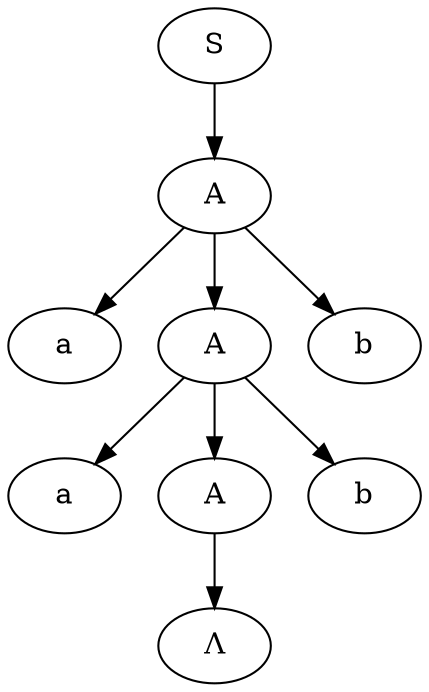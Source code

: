 /* 
S -> A
A -> aAb | \Lambda
*/

/* aabb */
digraph ch3p14_1 {

	S -> A_1;

	A_1 -> a_1;
	A_1 -> A_2;
	A_1 -> b_1;

	A_2 -> a_2;
	A_2 -> A_3;
	A_2 -> b_2;

	A_3 -> null;

	A_1 [label="A"];
	A_2 [label="A"];
	A_3 [label="A"];

	a_1 [label="a"];
	a_2 [label="a"];

	b_1 [label="b"];
	b_2 [label="b"];

	null [label="Λ"];
}
